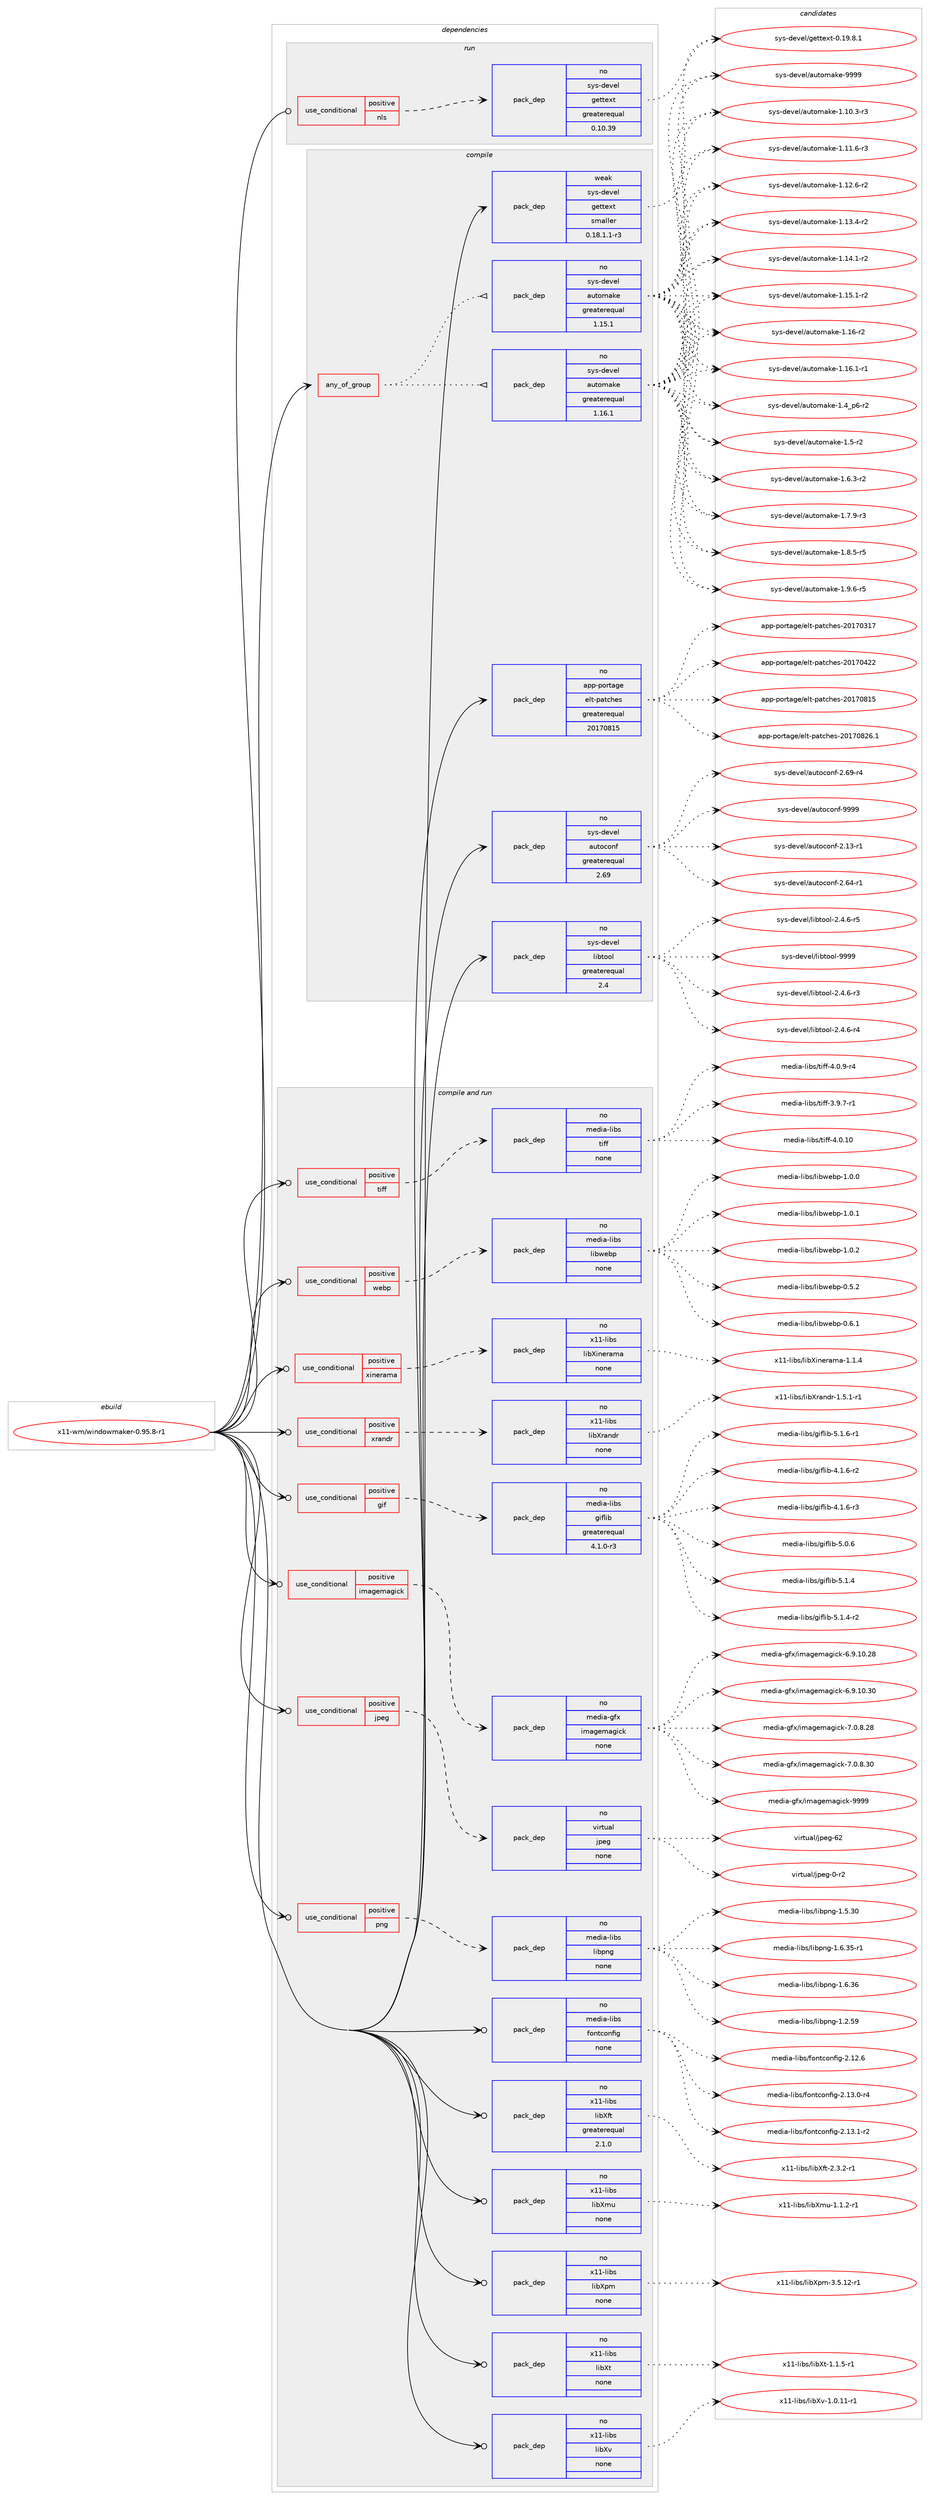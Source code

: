 digraph prolog {

# *************
# Graph options
# *************

newrank=true;
concentrate=true;
compound=true;
graph [rankdir=LR,fontname=Helvetica,fontsize=10,ranksep=1.5];#, ranksep=2.5, nodesep=0.2];
edge  [arrowhead=vee];
node  [fontname=Helvetica,fontsize=10];

# **********
# The ebuild
# **********

subgraph cluster_leftcol {
color=gray;
rank=same;
label=<<i>ebuild</i>>;
id [label="x11-wm/windowmaker-0.95.8-r1", color=red, width=4, href="../x11-wm/windowmaker-0.95.8-r1.svg"];
}

# ****************
# The dependencies
# ****************

subgraph cluster_midcol {
color=gray;
label=<<i>dependencies</i>>;
subgraph cluster_compile {
fillcolor="#eeeeee";
style=filled;
label=<<i>compile</i>>;
subgraph any28896 {
dependency1771881 [label=<<TABLE BORDER="0" CELLBORDER="1" CELLSPACING="0" CELLPADDING="4"><TR><TD CELLPADDING="10">any_of_group</TD></TR></TABLE>>, shape=none, color=red];subgraph pack1274363 {
dependency1771882 [label=<<TABLE BORDER="0" CELLBORDER="1" CELLSPACING="0" CELLPADDING="4" WIDTH="220"><TR><TD ROWSPAN="6" CELLPADDING="30">pack_dep</TD></TR><TR><TD WIDTH="110">no</TD></TR><TR><TD>sys-devel</TD></TR><TR><TD>automake</TD></TR><TR><TD>greaterequal</TD></TR><TR><TD>1.16.1</TD></TR></TABLE>>, shape=none, color=blue];
}
dependency1771881:e -> dependency1771882:w [weight=20,style="dotted",arrowhead="oinv"];
subgraph pack1274364 {
dependency1771883 [label=<<TABLE BORDER="0" CELLBORDER="1" CELLSPACING="0" CELLPADDING="4" WIDTH="220"><TR><TD ROWSPAN="6" CELLPADDING="30">pack_dep</TD></TR><TR><TD WIDTH="110">no</TD></TR><TR><TD>sys-devel</TD></TR><TR><TD>automake</TD></TR><TR><TD>greaterequal</TD></TR><TR><TD>1.15.1</TD></TR></TABLE>>, shape=none, color=blue];
}
dependency1771881:e -> dependency1771883:w [weight=20,style="dotted",arrowhead="oinv"];
}
id:e -> dependency1771881:w [weight=20,style="solid",arrowhead="vee"];
subgraph pack1274365 {
dependency1771884 [label=<<TABLE BORDER="0" CELLBORDER="1" CELLSPACING="0" CELLPADDING="4" WIDTH="220"><TR><TD ROWSPAN="6" CELLPADDING="30">pack_dep</TD></TR><TR><TD WIDTH="110">no</TD></TR><TR><TD>app-portage</TD></TR><TR><TD>elt-patches</TD></TR><TR><TD>greaterequal</TD></TR><TR><TD>20170815</TD></TR></TABLE>>, shape=none, color=blue];
}
id:e -> dependency1771884:w [weight=20,style="solid",arrowhead="vee"];
subgraph pack1274366 {
dependency1771885 [label=<<TABLE BORDER="0" CELLBORDER="1" CELLSPACING="0" CELLPADDING="4" WIDTH="220"><TR><TD ROWSPAN="6" CELLPADDING="30">pack_dep</TD></TR><TR><TD WIDTH="110">no</TD></TR><TR><TD>sys-devel</TD></TR><TR><TD>autoconf</TD></TR><TR><TD>greaterequal</TD></TR><TR><TD>2.69</TD></TR></TABLE>>, shape=none, color=blue];
}
id:e -> dependency1771885:w [weight=20,style="solid",arrowhead="vee"];
subgraph pack1274367 {
dependency1771886 [label=<<TABLE BORDER="0" CELLBORDER="1" CELLSPACING="0" CELLPADDING="4" WIDTH="220"><TR><TD ROWSPAN="6" CELLPADDING="30">pack_dep</TD></TR><TR><TD WIDTH="110">no</TD></TR><TR><TD>sys-devel</TD></TR><TR><TD>libtool</TD></TR><TR><TD>greaterequal</TD></TR><TR><TD>2.4</TD></TR></TABLE>>, shape=none, color=blue];
}
id:e -> dependency1771886:w [weight=20,style="solid",arrowhead="vee"];
subgraph pack1274368 {
dependency1771887 [label=<<TABLE BORDER="0" CELLBORDER="1" CELLSPACING="0" CELLPADDING="4" WIDTH="220"><TR><TD ROWSPAN="6" CELLPADDING="30">pack_dep</TD></TR><TR><TD WIDTH="110">weak</TD></TR><TR><TD>sys-devel</TD></TR><TR><TD>gettext</TD></TR><TR><TD>smaller</TD></TR><TR><TD>0.18.1.1-r3</TD></TR></TABLE>>, shape=none, color=blue];
}
id:e -> dependency1771887:w [weight=20,style="solid",arrowhead="vee"];
}
subgraph cluster_compileandrun {
fillcolor="#eeeeee";
style=filled;
label=<<i>compile and run</i>>;
subgraph cond467609 {
dependency1771888 [label=<<TABLE BORDER="0" CELLBORDER="1" CELLSPACING="0" CELLPADDING="4"><TR><TD ROWSPAN="3" CELLPADDING="10">use_conditional</TD></TR><TR><TD>positive</TD></TR><TR><TD>gif</TD></TR></TABLE>>, shape=none, color=red];
subgraph pack1274369 {
dependency1771889 [label=<<TABLE BORDER="0" CELLBORDER="1" CELLSPACING="0" CELLPADDING="4" WIDTH="220"><TR><TD ROWSPAN="6" CELLPADDING="30">pack_dep</TD></TR><TR><TD WIDTH="110">no</TD></TR><TR><TD>media-libs</TD></TR><TR><TD>giflib</TD></TR><TR><TD>greaterequal</TD></TR><TR><TD>4.1.0-r3</TD></TR></TABLE>>, shape=none, color=blue];
}
dependency1771888:e -> dependency1771889:w [weight=20,style="dashed",arrowhead="vee"];
}
id:e -> dependency1771888:w [weight=20,style="solid",arrowhead="odotvee"];
subgraph cond467610 {
dependency1771890 [label=<<TABLE BORDER="0" CELLBORDER="1" CELLSPACING="0" CELLPADDING="4"><TR><TD ROWSPAN="3" CELLPADDING="10">use_conditional</TD></TR><TR><TD>positive</TD></TR><TR><TD>imagemagick</TD></TR></TABLE>>, shape=none, color=red];
subgraph pack1274370 {
dependency1771891 [label=<<TABLE BORDER="0" CELLBORDER="1" CELLSPACING="0" CELLPADDING="4" WIDTH="220"><TR><TD ROWSPAN="6" CELLPADDING="30">pack_dep</TD></TR><TR><TD WIDTH="110">no</TD></TR><TR><TD>media-gfx</TD></TR><TR><TD>imagemagick</TD></TR><TR><TD>none</TD></TR><TR><TD></TD></TR></TABLE>>, shape=none, color=blue];
}
dependency1771890:e -> dependency1771891:w [weight=20,style="dashed",arrowhead="vee"];
}
id:e -> dependency1771890:w [weight=20,style="solid",arrowhead="odotvee"];
subgraph cond467611 {
dependency1771892 [label=<<TABLE BORDER="0" CELLBORDER="1" CELLSPACING="0" CELLPADDING="4"><TR><TD ROWSPAN="3" CELLPADDING="10">use_conditional</TD></TR><TR><TD>positive</TD></TR><TR><TD>jpeg</TD></TR></TABLE>>, shape=none, color=red];
subgraph pack1274371 {
dependency1771893 [label=<<TABLE BORDER="0" CELLBORDER="1" CELLSPACING="0" CELLPADDING="4" WIDTH="220"><TR><TD ROWSPAN="6" CELLPADDING="30">pack_dep</TD></TR><TR><TD WIDTH="110">no</TD></TR><TR><TD>virtual</TD></TR><TR><TD>jpeg</TD></TR><TR><TD>none</TD></TR><TR><TD></TD></TR></TABLE>>, shape=none, color=blue];
}
dependency1771892:e -> dependency1771893:w [weight=20,style="dashed",arrowhead="vee"];
}
id:e -> dependency1771892:w [weight=20,style="solid",arrowhead="odotvee"];
subgraph cond467612 {
dependency1771894 [label=<<TABLE BORDER="0" CELLBORDER="1" CELLSPACING="0" CELLPADDING="4"><TR><TD ROWSPAN="3" CELLPADDING="10">use_conditional</TD></TR><TR><TD>positive</TD></TR><TR><TD>png</TD></TR></TABLE>>, shape=none, color=red];
subgraph pack1274372 {
dependency1771895 [label=<<TABLE BORDER="0" CELLBORDER="1" CELLSPACING="0" CELLPADDING="4" WIDTH="220"><TR><TD ROWSPAN="6" CELLPADDING="30">pack_dep</TD></TR><TR><TD WIDTH="110">no</TD></TR><TR><TD>media-libs</TD></TR><TR><TD>libpng</TD></TR><TR><TD>none</TD></TR><TR><TD></TD></TR></TABLE>>, shape=none, color=blue];
}
dependency1771894:e -> dependency1771895:w [weight=20,style="dashed",arrowhead="vee"];
}
id:e -> dependency1771894:w [weight=20,style="solid",arrowhead="odotvee"];
subgraph cond467613 {
dependency1771896 [label=<<TABLE BORDER="0" CELLBORDER="1" CELLSPACING="0" CELLPADDING="4"><TR><TD ROWSPAN="3" CELLPADDING="10">use_conditional</TD></TR><TR><TD>positive</TD></TR><TR><TD>tiff</TD></TR></TABLE>>, shape=none, color=red];
subgraph pack1274373 {
dependency1771897 [label=<<TABLE BORDER="0" CELLBORDER="1" CELLSPACING="0" CELLPADDING="4" WIDTH="220"><TR><TD ROWSPAN="6" CELLPADDING="30">pack_dep</TD></TR><TR><TD WIDTH="110">no</TD></TR><TR><TD>media-libs</TD></TR><TR><TD>tiff</TD></TR><TR><TD>none</TD></TR><TR><TD></TD></TR></TABLE>>, shape=none, color=blue];
}
dependency1771896:e -> dependency1771897:w [weight=20,style="dashed",arrowhead="vee"];
}
id:e -> dependency1771896:w [weight=20,style="solid",arrowhead="odotvee"];
subgraph cond467614 {
dependency1771898 [label=<<TABLE BORDER="0" CELLBORDER="1" CELLSPACING="0" CELLPADDING="4"><TR><TD ROWSPAN="3" CELLPADDING="10">use_conditional</TD></TR><TR><TD>positive</TD></TR><TR><TD>webp</TD></TR></TABLE>>, shape=none, color=red];
subgraph pack1274374 {
dependency1771899 [label=<<TABLE BORDER="0" CELLBORDER="1" CELLSPACING="0" CELLPADDING="4" WIDTH="220"><TR><TD ROWSPAN="6" CELLPADDING="30">pack_dep</TD></TR><TR><TD WIDTH="110">no</TD></TR><TR><TD>media-libs</TD></TR><TR><TD>libwebp</TD></TR><TR><TD>none</TD></TR><TR><TD></TD></TR></TABLE>>, shape=none, color=blue];
}
dependency1771898:e -> dependency1771899:w [weight=20,style="dashed",arrowhead="vee"];
}
id:e -> dependency1771898:w [weight=20,style="solid",arrowhead="odotvee"];
subgraph cond467615 {
dependency1771900 [label=<<TABLE BORDER="0" CELLBORDER="1" CELLSPACING="0" CELLPADDING="4"><TR><TD ROWSPAN="3" CELLPADDING="10">use_conditional</TD></TR><TR><TD>positive</TD></TR><TR><TD>xinerama</TD></TR></TABLE>>, shape=none, color=red];
subgraph pack1274375 {
dependency1771901 [label=<<TABLE BORDER="0" CELLBORDER="1" CELLSPACING="0" CELLPADDING="4" WIDTH="220"><TR><TD ROWSPAN="6" CELLPADDING="30">pack_dep</TD></TR><TR><TD WIDTH="110">no</TD></TR><TR><TD>x11-libs</TD></TR><TR><TD>libXinerama</TD></TR><TR><TD>none</TD></TR><TR><TD></TD></TR></TABLE>>, shape=none, color=blue];
}
dependency1771900:e -> dependency1771901:w [weight=20,style="dashed",arrowhead="vee"];
}
id:e -> dependency1771900:w [weight=20,style="solid",arrowhead="odotvee"];
subgraph cond467616 {
dependency1771902 [label=<<TABLE BORDER="0" CELLBORDER="1" CELLSPACING="0" CELLPADDING="4"><TR><TD ROWSPAN="3" CELLPADDING="10">use_conditional</TD></TR><TR><TD>positive</TD></TR><TR><TD>xrandr</TD></TR></TABLE>>, shape=none, color=red];
subgraph pack1274376 {
dependency1771903 [label=<<TABLE BORDER="0" CELLBORDER="1" CELLSPACING="0" CELLPADDING="4" WIDTH="220"><TR><TD ROWSPAN="6" CELLPADDING="30">pack_dep</TD></TR><TR><TD WIDTH="110">no</TD></TR><TR><TD>x11-libs</TD></TR><TR><TD>libXrandr</TD></TR><TR><TD>none</TD></TR><TR><TD></TD></TR></TABLE>>, shape=none, color=blue];
}
dependency1771902:e -> dependency1771903:w [weight=20,style="dashed",arrowhead="vee"];
}
id:e -> dependency1771902:w [weight=20,style="solid",arrowhead="odotvee"];
subgraph pack1274377 {
dependency1771904 [label=<<TABLE BORDER="0" CELLBORDER="1" CELLSPACING="0" CELLPADDING="4" WIDTH="220"><TR><TD ROWSPAN="6" CELLPADDING="30">pack_dep</TD></TR><TR><TD WIDTH="110">no</TD></TR><TR><TD>media-libs</TD></TR><TR><TD>fontconfig</TD></TR><TR><TD>none</TD></TR><TR><TD></TD></TR></TABLE>>, shape=none, color=blue];
}
id:e -> dependency1771904:w [weight=20,style="solid",arrowhead="odotvee"];
subgraph pack1274378 {
dependency1771905 [label=<<TABLE BORDER="0" CELLBORDER="1" CELLSPACING="0" CELLPADDING="4" WIDTH="220"><TR><TD ROWSPAN="6" CELLPADDING="30">pack_dep</TD></TR><TR><TD WIDTH="110">no</TD></TR><TR><TD>x11-libs</TD></TR><TR><TD>libXft</TD></TR><TR><TD>greaterequal</TD></TR><TR><TD>2.1.0</TD></TR></TABLE>>, shape=none, color=blue];
}
id:e -> dependency1771905:w [weight=20,style="solid",arrowhead="odotvee"];
subgraph pack1274379 {
dependency1771906 [label=<<TABLE BORDER="0" CELLBORDER="1" CELLSPACING="0" CELLPADDING="4" WIDTH="220"><TR><TD ROWSPAN="6" CELLPADDING="30">pack_dep</TD></TR><TR><TD WIDTH="110">no</TD></TR><TR><TD>x11-libs</TD></TR><TR><TD>libXmu</TD></TR><TR><TD>none</TD></TR><TR><TD></TD></TR></TABLE>>, shape=none, color=blue];
}
id:e -> dependency1771906:w [weight=20,style="solid",arrowhead="odotvee"];
subgraph pack1274380 {
dependency1771907 [label=<<TABLE BORDER="0" CELLBORDER="1" CELLSPACING="0" CELLPADDING="4" WIDTH="220"><TR><TD ROWSPAN="6" CELLPADDING="30">pack_dep</TD></TR><TR><TD WIDTH="110">no</TD></TR><TR><TD>x11-libs</TD></TR><TR><TD>libXpm</TD></TR><TR><TD>none</TD></TR><TR><TD></TD></TR></TABLE>>, shape=none, color=blue];
}
id:e -> dependency1771907:w [weight=20,style="solid",arrowhead="odotvee"];
subgraph pack1274381 {
dependency1771908 [label=<<TABLE BORDER="0" CELLBORDER="1" CELLSPACING="0" CELLPADDING="4" WIDTH="220"><TR><TD ROWSPAN="6" CELLPADDING="30">pack_dep</TD></TR><TR><TD WIDTH="110">no</TD></TR><TR><TD>x11-libs</TD></TR><TR><TD>libXt</TD></TR><TR><TD>none</TD></TR><TR><TD></TD></TR></TABLE>>, shape=none, color=blue];
}
id:e -> dependency1771908:w [weight=20,style="solid",arrowhead="odotvee"];
subgraph pack1274382 {
dependency1771909 [label=<<TABLE BORDER="0" CELLBORDER="1" CELLSPACING="0" CELLPADDING="4" WIDTH="220"><TR><TD ROWSPAN="6" CELLPADDING="30">pack_dep</TD></TR><TR><TD WIDTH="110">no</TD></TR><TR><TD>x11-libs</TD></TR><TR><TD>libXv</TD></TR><TR><TD>none</TD></TR><TR><TD></TD></TR></TABLE>>, shape=none, color=blue];
}
id:e -> dependency1771909:w [weight=20,style="solid",arrowhead="odotvee"];
}
subgraph cluster_run {
fillcolor="#eeeeee";
style=filled;
label=<<i>run</i>>;
subgraph cond467617 {
dependency1771910 [label=<<TABLE BORDER="0" CELLBORDER="1" CELLSPACING="0" CELLPADDING="4"><TR><TD ROWSPAN="3" CELLPADDING="10">use_conditional</TD></TR><TR><TD>positive</TD></TR><TR><TD>nls</TD></TR></TABLE>>, shape=none, color=red];
subgraph pack1274383 {
dependency1771911 [label=<<TABLE BORDER="0" CELLBORDER="1" CELLSPACING="0" CELLPADDING="4" WIDTH="220"><TR><TD ROWSPAN="6" CELLPADDING="30">pack_dep</TD></TR><TR><TD WIDTH="110">no</TD></TR><TR><TD>sys-devel</TD></TR><TR><TD>gettext</TD></TR><TR><TD>greaterequal</TD></TR><TR><TD>0.10.39</TD></TR></TABLE>>, shape=none, color=blue];
}
dependency1771910:e -> dependency1771911:w [weight=20,style="dashed",arrowhead="vee"];
}
id:e -> dependency1771910:w [weight=20,style="solid",arrowhead="odot"];
}
}

# **************
# The candidates
# **************

subgraph cluster_choices {
rank=same;
color=gray;
label=<<i>candidates</i>>;

subgraph choice1274363 {
color=black;
nodesep=1;
choice11512111545100101118101108479711711611110997107101454946494846514511451 [label="sys-devel/automake-1.10.3-r3", color=red, width=4,href="../sys-devel/automake-1.10.3-r3.svg"];
choice11512111545100101118101108479711711611110997107101454946494946544511451 [label="sys-devel/automake-1.11.6-r3", color=red, width=4,href="../sys-devel/automake-1.11.6-r3.svg"];
choice11512111545100101118101108479711711611110997107101454946495046544511450 [label="sys-devel/automake-1.12.6-r2", color=red, width=4,href="../sys-devel/automake-1.12.6-r2.svg"];
choice11512111545100101118101108479711711611110997107101454946495146524511450 [label="sys-devel/automake-1.13.4-r2", color=red, width=4,href="../sys-devel/automake-1.13.4-r2.svg"];
choice11512111545100101118101108479711711611110997107101454946495246494511450 [label="sys-devel/automake-1.14.1-r2", color=red, width=4,href="../sys-devel/automake-1.14.1-r2.svg"];
choice11512111545100101118101108479711711611110997107101454946495346494511450 [label="sys-devel/automake-1.15.1-r2", color=red, width=4,href="../sys-devel/automake-1.15.1-r2.svg"];
choice1151211154510010111810110847971171161111099710710145494649544511450 [label="sys-devel/automake-1.16-r2", color=red, width=4,href="../sys-devel/automake-1.16-r2.svg"];
choice11512111545100101118101108479711711611110997107101454946495446494511449 [label="sys-devel/automake-1.16.1-r1", color=red, width=4,href="../sys-devel/automake-1.16.1-r1.svg"];
choice115121115451001011181011084797117116111109971071014549465295112544511450 [label="sys-devel/automake-1.4_p6-r2", color=red, width=4,href="../sys-devel/automake-1.4_p6-r2.svg"];
choice11512111545100101118101108479711711611110997107101454946534511450 [label="sys-devel/automake-1.5-r2", color=red, width=4,href="../sys-devel/automake-1.5-r2.svg"];
choice115121115451001011181011084797117116111109971071014549465446514511450 [label="sys-devel/automake-1.6.3-r2", color=red, width=4,href="../sys-devel/automake-1.6.3-r2.svg"];
choice115121115451001011181011084797117116111109971071014549465546574511451 [label="sys-devel/automake-1.7.9-r3", color=red, width=4,href="../sys-devel/automake-1.7.9-r3.svg"];
choice115121115451001011181011084797117116111109971071014549465646534511453 [label="sys-devel/automake-1.8.5-r5", color=red, width=4,href="../sys-devel/automake-1.8.5-r5.svg"];
choice115121115451001011181011084797117116111109971071014549465746544511453 [label="sys-devel/automake-1.9.6-r5", color=red, width=4,href="../sys-devel/automake-1.9.6-r5.svg"];
choice115121115451001011181011084797117116111109971071014557575757 [label="sys-devel/automake-9999", color=red, width=4,href="../sys-devel/automake-9999.svg"];
dependency1771882:e -> choice11512111545100101118101108479711711611110997107101454946494846514511451:w [style=dotted,weight="100"];
dependency1771882:e -> choice11512111545100101118101108479711711611110997107101454946494946544511451:w [style=dotted,weight="100"];
dependency1771882:e -> choice11512111545100101118101108479711711611110997107101454946495046544511450:w [style=dotted,weight="100"];
dependency1771882:e -> choice11512111545100101118101108479711711611110997107101454946495146524511450:w [style=dotted,weight="100"];
dependency1771882:e -> choice11512111545100101118101108479711711611110997107101454946495246494511450:w [style=dotted,weight="100"];
dependency1771882:e -> choice11512111545100101118101108479711711611110997107101454946495346494511450:w [style=dotted,weight="100"];
dependency1771882:e -> choice1151211154510010111810110847971171161111099710710145494649544511450:w [style=dotted,weight="100"];
dependency1771882:e -> choice11512111545100101118101108479711711611110997107101454946495446494511449:w [style=dotted,weight="100"];
dependency1771882:e -> choice115121115451001011181011084797117116111109971071014549465295112544511450:w [style=dotted,weight="100"];
dependency1771882:e -> choice11512111545100101118101108479711711611110997107101454946534511450:w [style=dotted,weight="100"];
dependency1771882:e -> choice115121115451001011181011084797117116111109971071014549465446514511450:w [style=dotted,weight="100"];
dependency1771882:e -> choice115121115451001011181011084797117116111109971071014549465546574511451:w [style=dotted,weight="100"];
dependency1771882:e -> choice115121115451001011181011084797117116111109971071014549465646534511453:w [style=dotted,weight="100"];
dependency1771882:e -> choice115121115451001011181011084797117116111109971071014549465746544511453:w [style=dotted,weight="100"];
dependency1771882:e -> choice115121115451001011181011084797117116111109971071014557575757:w [style=dotted,weight="100"];
}
subgraph choice1274364 {
color=black;
nodesep=1;
choice11512111545100101118101108479711711611110997107101454946494846514511451 [label="sys-devel/automake-1.10.3-r3", color=red, width=4,href="../sys-devel/automake-1.10.3-r3.svg"];
choice11512111545100101118101108479711711611110997107101454946494946544511451 [label="sys-devel/automake-1.11.6-r3", color=red, width=4,href="../sys-devel/automake-1.11.6-r3.svg"];
choice11512111545100101118101108479711711611110997107101454946495046544511450 [label="sys-devel/automake-1.12.6-r2", color=red, width=4,href="../sys-devel/automake-1.12.6-r2.svg"];
choice11512111545100101118101108479711711611110997107101454946495146524511450 [label="sys-devel/automake-1.13.4-r2", color=red, width=4,href="../sys-devel/automake-1.13.4-r2.svg"];
choice11512111545100101118101108479711711611110997107101454946495246494511450 [label="sys-devel/automake-1.14.1-r2", color=red, width=4,href="../sys-devel/automake-1.14.1-r2.svg"];
choice11512111545100101118101108479711711611110997107101454946495346494511450 [label="sys-devel/automake-1.15.1-r2", color=red, width=4,href="../sys-devel/automake-1.15.1-r2.svg"];
choice1151211154510010111810110847971171161111099710710145494649544511450 [label="sys-devel/automake-1.16-r2", color=red, width=4,href="../sys-devel/automake-1.16-r2.svg"];
choice11512111545100101118101108479711711611110997107101454946495446494511449 [label="sys-devel/automake-1.16.1-r1", color=red, width=4,href="../sys-devel/automake-1.16.1-r1.svg"];
choice115121115451001011181011084797117116111109971071014549465295112544511450 [label="sys-devel/automake-1.4_p6-r2", color=red, width=4,href="../sys-devel/automake-1.4_p6-r2.svg"];
choice11512111545100101118101108479711711611110997107101454946534511450 [label="sys-devel/automake-1.5-r2", color=red, width=4,href="../sys-devel/automake-1.5-r2.svg"];
choice115121115451001011181011084797117116111109971071014549465446514511450 [label="sys-devel/automake-1.6.3-r2", color=red, width=4,href="../sys-devel/automake-1.6.3-r2.svg"];
choice115121115451001011181011084797117116111109971071014549465546574511451 [label="sys-devel/automake-1.7.9-r3", color=red, width=4,href="../sys-devel/automake-1.7.9-r3.svg"];
choice115121115451001011181011084797117116111109971071014549465646534511453 [label="sys-devel/automake-1.8.5-r5", color=red, width=4,href="../sys-devel/automake-1.8.5-r5.svg"];
choice115121115451001011181011084797117116111109971071014549465746544511453 [label="sys-devel/automake-1.9.6-r5", color=red, width=4,href="../sys-devel/automake-1.9.6-r5.svg"];
choice115121115451001011181011084797117116111109971071014557575757 [label="sys-devel/automake-9999", color=red, width=4,href="../sys-devel/automake-9999.svg"];
dependency1771883:e -> choice11512111545100101118101108479711711611110997107101454946494846514511451:w [style=dotted,weight="100"];
dependency1771883:e -> choice11512111545100101118101108479711711611110997107101454946494946544511451:w [style=dotted,weight="100"];
dependency1771883:e -> choice11512111545100101118101108479711711611110997107101454946495046544511450:w [style=dotted,weight="100"];
dependency1771883:e -> choice11512111545100101118101108479711711611110997107101454946495146524511450:w [style=dotted,weight="100"];
dependency1771883:e -> choice11512111545100101118101108479711711611110997107101454946495246494511450:w [style=dotted,weight="100"];
dependency1771883:e -> choice11512111545100101118101108479711711611110997107101454946495346494511450:w [style=dotted,weight="100"];
dependency1771883:e -> choice1151211154510010111810110847971171161111099710710145494649544511450:w [style=dotted,weight="100"];
dependency1771883:e -> choice11512111545100101118101108479711711611110997107101454946495446494511449:w [style=dotted,weight="100"];
dependency1771883:e -> choice115121115451001011181011084797117116111109971071014549465295112544511450:w [style=dotted,weight="100"];
dependency1771883:e -> choice11512111545100101118101108479711711611110997107101454946534511450:w [style=dotted,weight="100"];
dependency1771883:e -> choice115121115451001011181011084797117116111109971071014549465446514511450:w [style=dotted,weight="100"];
dependency1771883:e -> choice115121115451001011181011084797117116111109971071014549465546574511451:w [style=dotted,weight="100"];
dependency1771883:e -> choice115121115451001011181011084797117116111109971071014549465646534511453:w [style=dotted,weight="100"];
dependency1771883:e -> choice115121115451001011181011084797117116111109971071014549465746544511453:w [style=dotted,weight="100"];
dependency1771883:e -> choice115121115451001011181011084797117116111109971071014557575757:w [style=dotted,weight="100"];
}
subgraph choice1274365 {
color=black;
nodesep=1;
choice97112112451121111141169710310147101108116451129711699104101115455048495548514955 [label="app-portage/elt-patches-20170317", color=red, width=4,href="../app-portage/elt-patches-20170317.svg"];
choice97112112451121111141169710310147101108116451129711699104101115455048495548525050 [label="app-portage/elt-patches-20170422", color=red, width=4,href="../app-portage/elt-patches-20170422.svg"];
choice97112112451121111141169710310147101108116451129711699104101115455048495548564953 [label="app-portage/elt-patches-20170815", color=red, width=4,href="../app-portage/elt-patches-20170815.svg"];
choice971121124511211111411697103101471011081164511297116991041011154550484955485650544649 [label="app-portage/elt-patches-20170826.1", color=red, width=4,href="../app-portage/elt-patches-20170826.1.svg"];
dependency1771884:e -> choice97112112451121111141169710310147101108116451129711699104101115455048495548514955:w [style=dotted,weight="100"];
dependency1771884:e -> choice97112112451121111141169710310147101108116451129711699104101115455048495548525050:w [style=dotted,weight="100"];
dependency1771884:e -> choice97112112451121111141169710310147101108116451129711699104101115455048495548564953:w [style=dotted,weight="100"];
dependency1771884:e -> choice971121124511211111411697103101471011081164511297116991041011154550484955485650544649:w [style=dotted,weight="100"];
}
subgraph choice1274366 {
color=black;
nodesep=1;
choice1151211154510010111810110847971171161119911111010245504649514511449 [label="sys-devel/autoconf-2.13-r1", color=red, width=4,href="../sys-devel/autoconf-2.13-r1.svg"];
choice1151211154510010111810110847971171161119911111010245504654524511449 [label="sys-devel/autoconf-2.64-r1", color=red, width=4,href="../sys-devel/autoconf-2.64-r1.svg"];
choice1151211154510010111810110847971171161119911111010245504654574511452 [label="sys-devel/autoconf-2.69-r4", color=red, width=4,href="../sys-devel/autoconf-2.69-r4.svg"];
choice115121115451001011181011084797117116111991111101024557575757 [label="sys-devel/autoconf-9999", color=red, width=4,href="../sys-devel/autoconf-9999.svg"];
dependency1771885:e -> choice1151211154510010111810110847971171161119911111010245504649514511449:w [style=dotted,weight="100"];
dependency1771885:e -> choice1151211154510010111810110847971171161119911111010245504654524511449:w [style=dotted,weight="100"];
dependency1771885:e -> choice1151211154510010111810110847971171161119911111010245504654574511452:w [style=dotted,weight="100"];
dependency1771885:e -> choice115121115451001011181011084797117116111991111101024557575757:w [style=dotted,weight="100"];
}
subgraph choice1274367 {
color=black;
nodesep=1;
choice1151211154510010111810110847108105981161111111084550465246544511451 [label="sys-devel/libtool-2.4.6-r3", color=red, width=4,href="../sys-devel/libtool-2.4.6-r3.svg"];
choice1151211154510010111810110847108105981161111111084550465246544511452 [label="sys-devel/libtool-2.4.6-r4", color=red, width=4,href="../sys-devel/libtool-2.4.6-r4.svg"];
choice1151211154510010111810110847108105981161111111084550465246544511453 [label="sys-devel/libtool-2.4.6-r5", color=red, width=4,href="../sys-devel/libtool-2.4.6-r5.svg"];
choice1151211154510010111810110847108105981161111111084557575757 [label="sys-devel/libtool-9999", color=red, width=4,href="../sys-devel/libtool-9999.svg"];
dependency1771886:e -> choice1151211154510010111810110847108105981161111111084550465246544511451:w [style=dotted,weight="100"];
dependency1771886:e -> choice1151211154510010111810110847108105981161111111084550465246544511452:w [style=dotted,weight="100"];
dependency1771886:e -> choice1151211154510010111810110847108105981161111111084550465246544511453:w [style=dotted,weight="100"];
dependency1771886:e -> choice1151211154510010111810110847108105981161111111084557575757:w [style=dotted,weight="100"];
}
subgraph choice1274368 {
color=black;
nodesep=1;
choice1151211154510010111810110847103101116116101120116454846495746564649 [label="sys-devel/gettext-0.19.8.1", color=red, width=4,href="../sys-devel/gettext-0.19.8.1.svg"];
dependency1771887:e -> choice1151211154510010111810110847103101116116101120116454846495746564649:w [style=dotted,weight="100"];
}
subgraph choice1274369 {
color=black;
nodesep=1;
choice10910110010597451081059811547103105102108105984552464946544511450 [label="media-libs/giflib-4.1.6-r2", color=red, width=4,href="../media-libs/giflib-4.1.6-r2.svg"];
choice10910110010597451081059811547103105102108105984552464946544511451 [label="media-libs/giflib-4.1.6-r3", color=red, width=4,href="../media-libs/giflib-4.1.6-r3.svg"];
choice1091011001059745108105981154710310510210810598455346484654 [label="media-libs/giflib-5.0.6", color=red, width=4,href="../media-libs/giflib-5.0.6.svg"];
choice1091011001059745108105981154710310510210810598455346494652 [label="media-libs/giflib-5.1.4", color=red, width=4,href="../media-libs/giflib-5.1.4.svg"];
choice10910110010597451081059811547103105102108105984553464946524511450 [label="media-libs/giflib-5.1.4-r2", color=red, width=4,href="../media-libs/giflib-5.1.4-r2.svg"];
choice10910110010597451081059811547103105102108105984553464946544511449 [label="media-libs/giflib-5.1.6-r1", color=red, width=4,href="../media-libs/giflib-5.1.6-r1.svg"];
dependency1771889:e -> choice10910110010597451081059811547103105102108105984552464946544511450:w [style=dotted,weight="100"];
dependency1771889:e -> choice10910110010597451081059811547103105102108105984552464946544511451:w [style=dotted,weight="100"];
dependency1771889:e -> choice1091011001059745108105981154710310510210810598455346484654:w [style=dotted,weight="100"];
dependency1771889:e -> choice1091011001059745108105981154710310510210810598455346494652:w [style=dotted,weight="100"];
dependency1771889:e -> choice10910110010597451081059811547103105102108105984553464946524511450:w [style=dotted,weight="100"];
dependency1771889:e -> choice10910110010597451081059811547103105102108105984553464946544511449:w [style=dotted,weight="100"];
}
subgraph choice1274370 {
color=black;
nodesep=1;
choice10910110010597451031021204710510997103101109971031059910745544657464948465056 [label="media-gfx/imagemagick-6.9.10.28", color=red, width=4,href="../media-gfx/imagemagick-6.9.10.28.svg"];
choice10910110010597451031021204710510997103101109971031059910745544657464948465148 [label="media-gfx/imagemagick-6.9.10.30", color=red, width=4,href="../media-gfx/imagemagick-6.9.10.30.svg"];
choice109101100105974510310212047105109971031011099710310599107455546484656465056 [label="media-gfx/imagemagick-7.0.8.28", color=red, width=4,href="../media-gfx/imagemagick-7.0.8.28.svg"];
choice109101100105974510310212047105109971031011099710310599107455546484656465148 [label="media-gfx/imagemagick-7.0.8.30", color=red, width=4,href="../media-gfx/imagemagick-7.0.8.30.svg"];
choice1091011001059745103102120471051099710310110997103105991074557575757 [label="media-gfx/imagemagick-9999", color=red, width=4,href="../media-gfx/imagemagick-9999.svg"];
dependency1771891:e -> choice10910110010597451031021204710510997103101109971031059910745544657464948465056:w [style=dotted,weight="100"];
dependency1771891:e -> choice10910110010597451031021204710510997103101109971031059910745544657464948465148:w [style=dotted,weight="100"];
dependency1771891:e -> choice109101100105974510310212047105109971031011099710310599107455546484656465056:w [style=dotted,weight="100"];
dependency1771891:e -> choice109101100105974510310212047105109971031011099710310599107455546484656465148:w [style=dotted,weight="100"];
dependency1771891:e -> choice1091011001059745103102120471051099710310110997103105991074557575757:w [style=dotted,weight="100"];
}
subgraph choice1274371 {
color=black;
nodesep=1;
choice118105114116117971084710611210110345484511450 [label="virtual/jpeg-0-r2", color=red, width=4,href="../virtual/jpeg-0-r2.svg"];
choice1181051141161179710847106112101103455450 [label="virtual/jpeg-62", color=red, width=4,href="../virtual/jpeg-62.svg"];
dependency1771893:e -> choice118105114116117971084710611210110345484511450:w [style=dotted,weight="100"];
dependency1771893:e -> choice1181051141161179710847106112101103455450:w [style=dotted,weight="100"];
}
subgraph choice1274372 {
color=black;
nodesep=1;
choice109101100105974510810598115471081059811211010345494650465357 [label="media-libs/libpng-1.2.59", color=red, width=4,href="../media-libs/libpng-1.2.59.svg"];
choice109101100105974510810598115471081059811211010345494653465148 [label="media-libs/libpng-1.5.30", color=red, width=4,href="../media-libs/libpng-1.5.30.svg"];
choice1091011001059745108105981154710810598112110103454946544651534511449 [label="media-libs/libpng-1.6.35-r1", color=red, width=4,href="../media-libs/libpng-1.6.35-r1.svg"];
choice109101100105974510810598115471081059811211010345494654465154 [label="media-libs/libpng-1.6.36", color=red, width=4,href="../media-libs/libpng-1.6.36.svg"];
dependency1771895:e -> choice109101100105974510810598115471081059811211010345494650465357:w [style=dotted,weight="100"];
dependency1771895:e -> choice109101100105974510810598115471081059811211010345494653465148:w [style=dotted,weight="100"];
dependency1771895:e -> choice1091011001059745108105981154710810598112110103454946544651534511449:w [style=dotted,weight="100"];
dependency1771895:e -> choice109101100105974510810598115471081059811211010345494654465154:w [style=dotted,weight="100"];
}
subgraph choice1274373 {
color=black;
nodesep=1;
choice109101100105974510810598115471161051021024551465746554511449 [label="media-libs/tiff-3.9.7-r1", color=red, width=4,href="../media-libs/tiff-3.9.7-r1.svg"];
choice1091011001059745108105981154711610510210245524648464948 [label="media-libs/tiff-4.0.10", color=red, width=4,href="../media-libs/tiff-4.0.10.svg"];
choice109101100105974510810598115471161051021024552464846574511452 [label="media-libs/tiff-4.0.9-r4", color=red, width=4,href="../media-libs/tiff-4.0.9-r4.svg"];
dependency1771897:e -> choice109101100105974510810598115471161051021024551465746554511449:w [style=dotted,weight="100"];
dependency1771897:e -> choice1091011001059745108105981154711610510210245524648464948:w [style=dotted,weight="100"];
dependency1771897:e -> choice109101100105974510810598115471161051021024552464846574511452:w [style=dotted,weight="100"];
}
subgraph choice1274374 {
color=black;
nodesep=1;
choice109101100105974510810598115471081059811910198112454846534650 [label="media-libs/libwebp-0.5.2", color=red, width=4,href="../media-libs/libwebp-0.5.2.svg"];
choice109101100105974510810598115471081059811910198112454846544649 [label="media-libs/libwebp-0.6.1", color=red, width=4,href="../media-libs/libwebp-0.6.1.svg"];
choice109101100105974510810598115471081059811910198112454946484648 [label="media-libs/libwebp-1.0.0", color=red, width=4,href="../media-libs/libwebp-1.0.0.svg"];
choice109101100105974510810598115471081059811910198112454946484649 [label="media-libs/libwebp-1.0.1", color=red, width=4,href="../media-libs/libwebp-1.0.1.svg"];
choice109101100105974510810598115471081059811910198112454946484650 [label="media-libs/libwebp-1.0.2", color=red, width=4,href="../media-libs/libwebp-1.0.2.svg"];
dependency1771899:e -> choice109101100105974510810598115471081059811910198112454846534650:w [style=dotted,weight="100"];
dependency1771899:e -> choice109101100105974510810598115471081059811910198112454846544649:w [style=dotted,weight="100"];
dependency1771899:e -> choice109101100105974510810598115471081059811910198112454946484648:w [style=dotted,weight="100"];
dependency1771899:e -> choice109101100105974510810598115471081059811910198112454946484649:w [style=dotted,weight="100"];
dependency1771899:e -> choice109101100105974510810598115471081059811910198112454946484650:w [style=dotted,weight="100"];
}
subgraph choice1274375 {
color=black;
nodesep=1;
choice120494945108105981154710810598881051101011149710997454946494652 [label="x11-libs/libXinerama-1.1.4", color=red, width=4,href="../x11-libs/libXinerama-1.1.4.svg"];
dependency1771901:e -> choice120494945108105981154710810598881051101011149710997454946494652:w [style=dotted,weight="100"];
}
subgraph choice1274376 {
color=black;
nodesep=1;
choice12049494510810598115471081059888114971101001144549465346494511449 [label="x11-libs/libXrandr-1.5.1-r1", color=red, width=4,href="../x11-libs/libXrandr-1.5.1-r1.svg"];
dependency1771903:e -> choice12049494510810598115471081059888114971101001144549465346494511449:w [style=dotted,weight="100"];
}
subgraph choice1274377 {
color=black;
nodesep=1;
choice109101100105974510810598115471021111101169911111010210510345504649504654 [label="media-libs/fontconfig-2.12.6", color=red, width=4,href="../media-libs/fontconfig-2.12.6.svg"];
choice1091011001059745108105981154710211111011699111110102105103455046495146484511452 [label="media-libs/fontconfig-2.13.0-r4", color=red, width=4,href="../media-libs/fontconfig-2.13.0-r4.svg"];
choice1091011001059745108105981154710211111011699111110102105103455046495146494511450 [label="media-libs/fontconfig-2.13.1-r2", color=red, width=4,href="../media-libs/fontconfig-2.13.1-r2.svg"];
dependency1771904:e -> choice109101100105974510810598115471021111101169911111010210510345504649504654:w [style=dotted,weight="100"];
dependency1771904:e -> choice1091011001059745108105981154710211111011699111110102105103455046495146484511452:w [style=dotted,weight="100"];
dependency1771904:e -> choice1091011001059745108105981154710211111011699111110102105103455046495146494511450:w [style=dotted,weight="100"];
}
subgraph choice1274378 {
color=black;
nodesep=1;
choice120494945108105981154710810598881021164550465146504511449 [label="x11-libs/libXft-2.3.2-r1", color=red, width=4,href="../x11-libs/libXft-2.3.2-r1.svg"];
dependency1771905:e -> choice120494945108105981154710810598881021164550465146504511449:w [style=dotted,weight="100"];
}
subgraph choice1274379 {
color=black;
nodesep=1;
choice120494945108105981154710810598881091174549464946504511449 [label="x11-libs/libXmu-1.1.2-r1", color=red, width=4,href="../x11-libs/libXmu-1.1.2-r1.svg"];
dependency1771906:e -> choice120494945108105981154710810598881091174549464946504511449:w [style=dotted,weight="100"];
}
subgraph choice1274380 {
color=black;
nodesep=1;
choice12049494510810598115471081059888112109455146534649504511449 [label="x11-libs/libXpm-3.5.12-r1", color=red, width=4,href="../x11-libs/libXpm-3.5.12-r1.svg"];
dependency1771907:e -> choice12049494510810598115471081059888112109455146534649504511449:w [style=dotted,weight="100"];
}
subgraph choice1274381 {
color=black;
nodesep=1;
choice120494945108105981154710810598881164549464946534511449 [label="x11-libs/libXt-1.1.5-r1", color=red, width=4,href="../x11-libs/libXt-1.1.5-r1.svg"];
dependency1771908:e -> choice120494945108105981154710810598881164549464946534511449:w [style=dotted,weight="100"];
}
subgraph choice1274382 {
color=black;
nodesep=1;
choice12049494510810598115471081059888118454946484649494511449 [label="x11-libs/libXv-1.0.11-r1", color=red, width=4,href="../x11-libs/libXv-1.0.11-r1.svg"];
dependency1771909:e -> choice12049494510810598115471081059888118454946484649494511449:w [style=dotted,weight="100"];
}
subgraph choice1274383 {
color=black;
nodesep=1;
choice1151211154510010111810110847103101116116101120116454846495746564649 [label="sys-devel/gettext-0.19.8.1", color=red, width=4,href="../sys-devel/gettext-0.19.8.1.svg"];
dependency1771911:e -> choice1151211154510010111810110847103101116116101120116454846495746564649:w [style=dotted,weight="100"];
}
}

}
